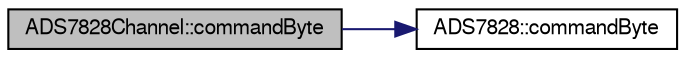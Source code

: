 digraph "ADS7828Channel::commandByte"
{
  edge [fontname="FreeSans",fontsize="10",labelfontname="FreeSans",labelfontsize="10"];
  node [fontname="FreeSans",fontsize="10",shape=record];
  rankdir="LR";
  Node1 [label="ADS7828Channel::commandByte",height=0.2,width=0.4,color="black", fillcolor="grey75", style="filled" fontcolor="black"];
  Node1 -> Node2 [color="midnightblue",fontsize="10",style="solid",fontname="FreeSans"];
  Node2 [label="ADS7828::commandByte",height=0.2,width=0.4,color="black", fillcolor="white", style="filled",URL="$class_a_d_s7828.html#af700fae6cff698172dbe8ac752d74e9b",tooltip="Return command byte for device object (PD1 PD0 bits only)."];
}
